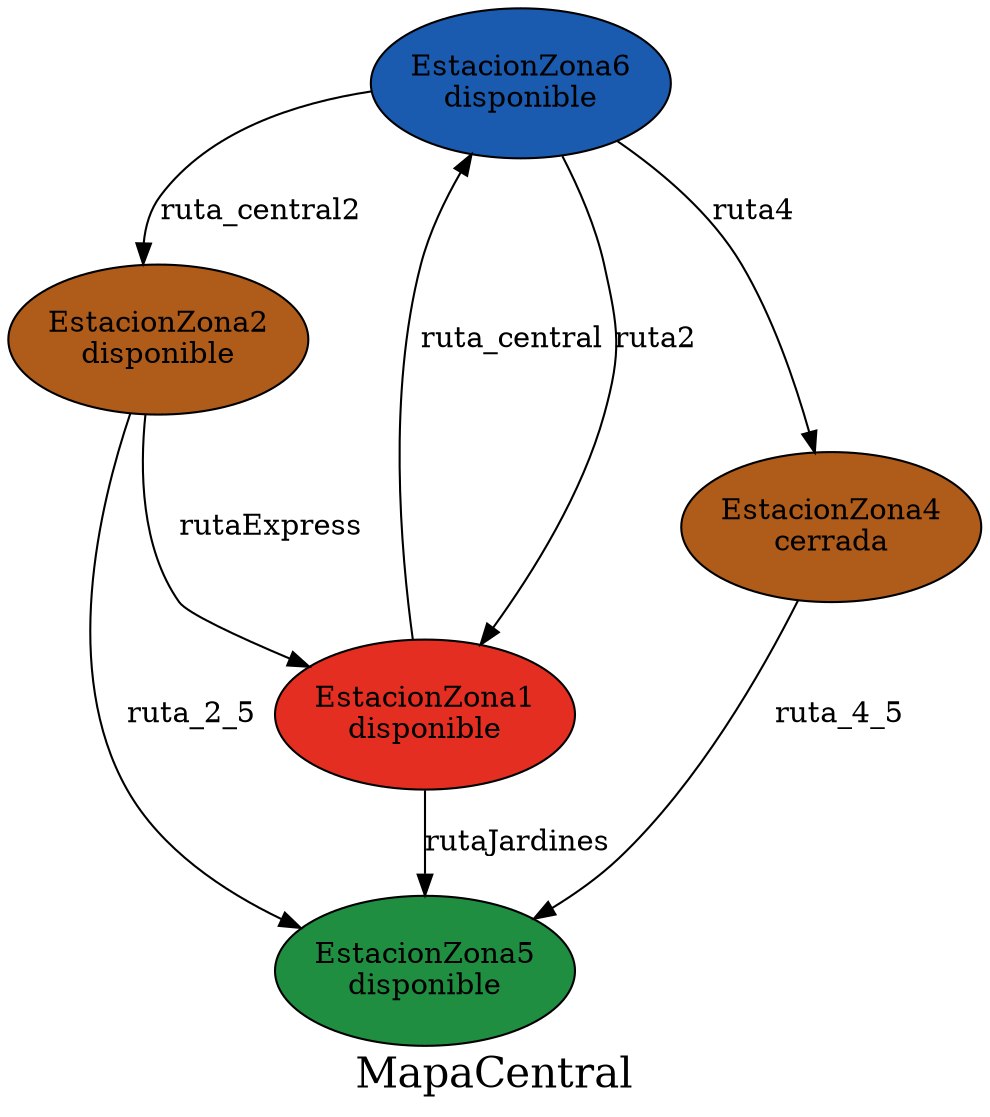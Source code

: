 digraph Mapa {
	node [color=black fillcolor="#1A5AAF" fixedsize=true height=1 shape=oval style=filled width=2]
	EstacionZona6 [label="EstacionZona6
disponible"]
	node [color=black fillcolor="#AF5B1A" fixedsize=true height=1 shape=oval style=filled width=2]
	EstacionZona2 [label="EstacionZona2
disponible"]
	node [color=black fillcolor="#E52E22" fixedsize=true height=1 shape=oval style=filled width=2]
	EstacionZona1 [label="EstacionZona1
disponible"]
	node [color=black fillcolor="#208E40" fixedsize=true height=1 shape=oval style=filled width=2]
	EstacionZona5 [label="EstacionZona5
disponible"]
	node [color=black fillcolor="#AF5B1A" fixedsize=true height=1 shape=oval style=filled width=2]
	EstacionZona4 [label="EstacionZona4
cerrada"]
	EstacionZona1 -> EstacionZona6 [label=ruta_central weight=2.0]
	EstacionZona6 -> EstacionZona2 [label=ruta_central2 weight=2.0]
	EstacionZona6 -> EstacionZona1 [label=ruta2 weight=2.0]
	EstacionZona2 -> EstacionZona1 [label=rutaExpress weight=2.0]
	EstacionZona1 -> EstacionZona5 [label=rutaJardines weight=2.0]
	EstacionZona6 -> EstacionZona4 [label=ruta4 weight=2.0]
	EstacionZona4 -> EstacionZona5 [label=ruta_4_5 weight=2.0]
	EstacionZona2 -> EstacionZona5 [label=ruta_2_5 weight=2.0]
	overlap=false
	label=MapaCentral
	fontsize=20
}
